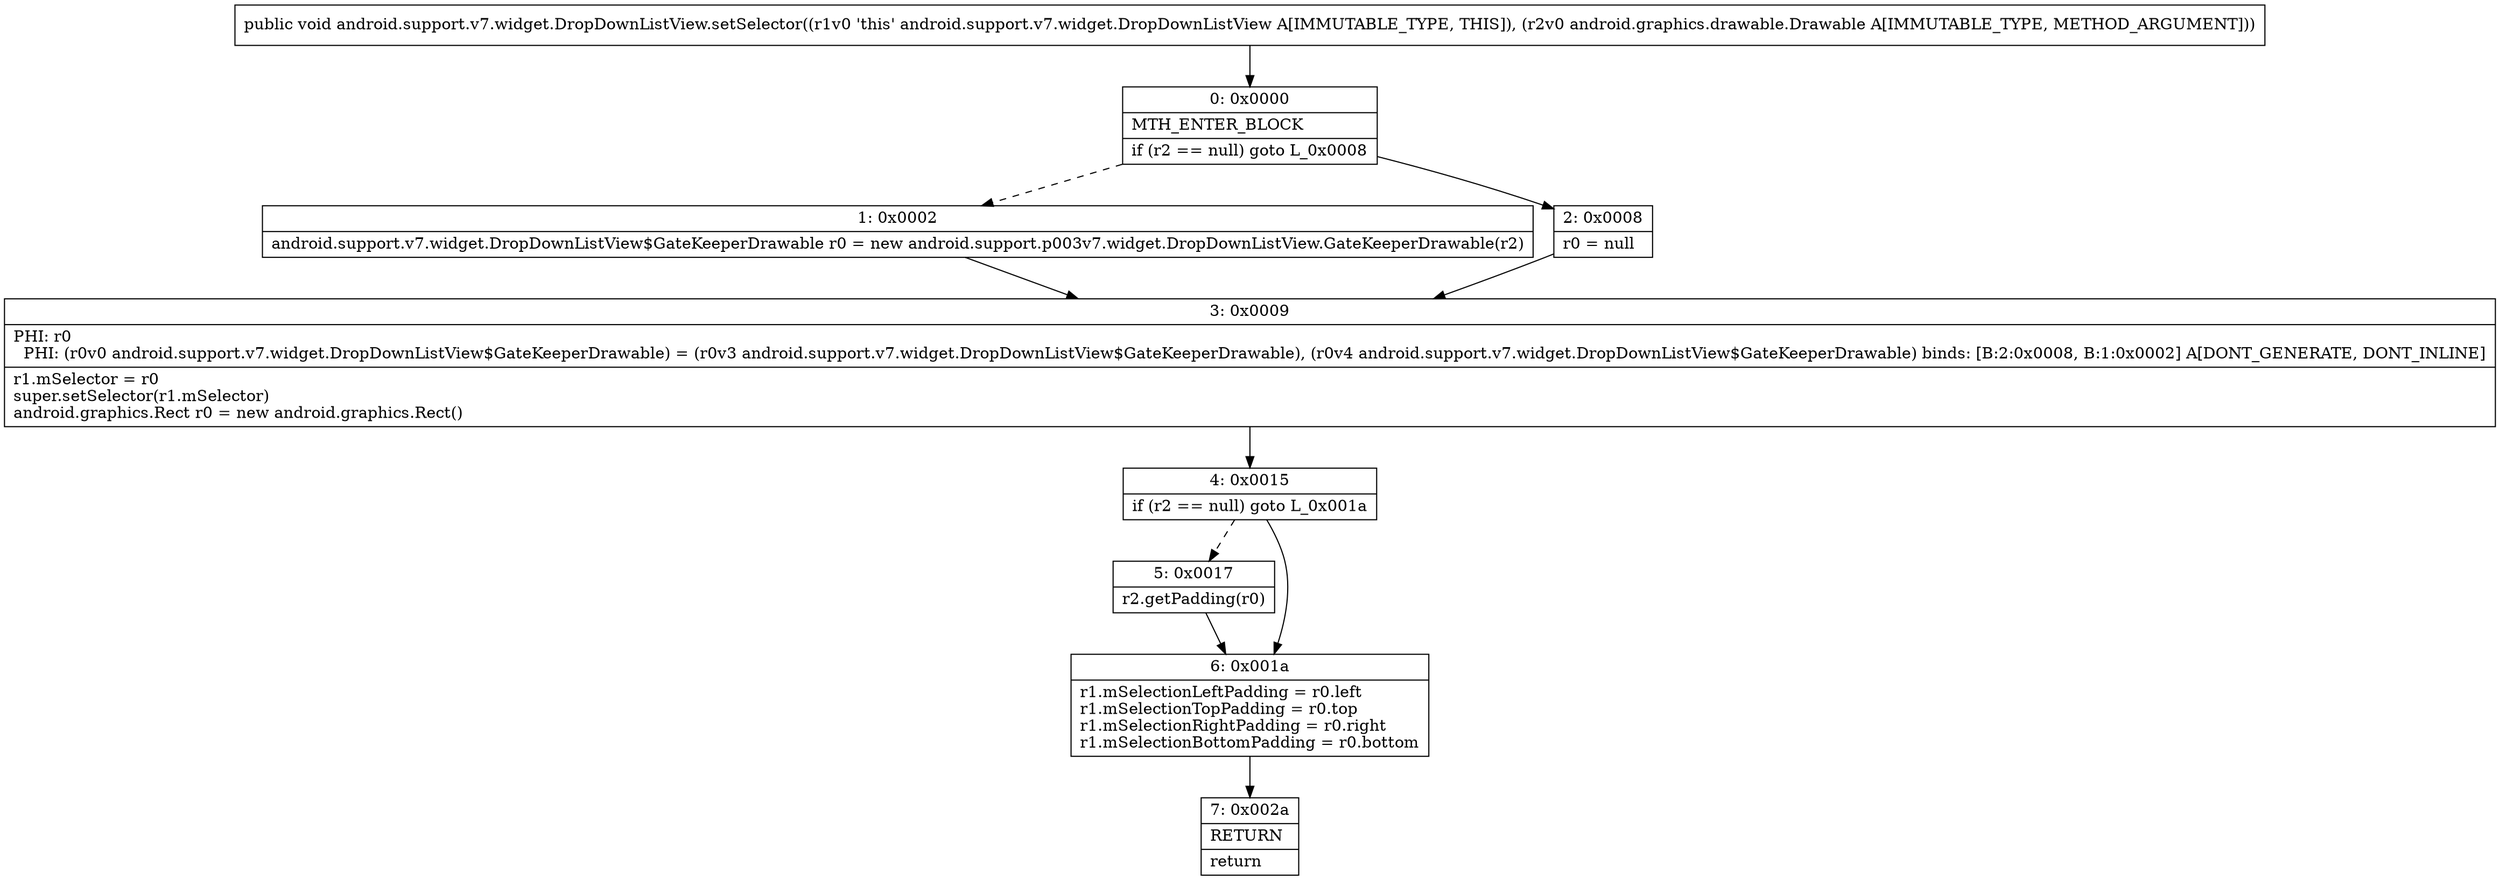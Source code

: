 digraph "CFG forandroid.support.v7.widget.DropDownListView.setSelector(Landroid\/graphics\/drawable\/Drawable;)V" {
Node_0 [shape=record,label="{0\:\ 0x0000|MTH_ENTER_BLOCK\l|if (r2 == null) goto L_0x0008\l}"];
Node_1 [shape=record,label="{1\:\ 0x0002|android.support.v7.widget.DropDownListView$GateKeeperDrawable r0 = new android.support.p003v7.widget.DropDownListView.GateKeeperDrawable(r2)\l}"];
Node_2 [shape=record,label="{2\:\ 0x0008|r0 = null\l}"];
Node_3 [shape=record,label="{3\:\ 0x0009|PHI: r0 \l  PHI: (r0v0 android.support.v7.widget.DropDownListView$GateKeeperDrawable) = (r0v3 android.support.v7.widget.DropDownListView$GateKeeperDrawable), (r0v4 android.support.v7.widget.DropDownListView$GateKeeperDrawable) binds: [B:2:0x0008, B:1:0x0002] A[DONT_GENERATE, DONT_INLINE]\l|r1.mSelector = r0\lsuper.setSelector(r1.mSelector)\landroid.graphics.Rect r0 = new android.graphics.Rect()\l}"];
Node_4 [shape=record,label="{4\:\ 0x0015|if (r2 == null) goto L_0x001a\l}"];
Node_5 [shape=record,label="{5\:\ 0x0017|r2.getPadding(r0)\l}"];
Node_6 [shape=record,label="{6\:\ 0x001a|r1.mSelectionLeftPadding = r0.left\lr1.mSelectionTopPadding = r0.top\lr1.mSelectionRightPadding = r0.right\lr1.mSelectionBottomPadding = r0.bottom\l}"];
Node_7 [shape=record,label="{7\:\ 0x002a|RETURN\l|return\l}"];
MethodNode[shape=record,label="{public void android.support.v7.widget.DropDownListView.setSelector((r1v0 'this' android.support.v7.widget.DropDownListView A[IMMUTABLE_TYPE, THIS]), (r2v0 android.graphics.drawable.Drawable A[IMMUTABLE_TYPE, METHOD_ARGUMENT])) }"];
MethodNode -> Node_0;
Node_0 -> Node_1[style=dashed];
Node_0 -> Node_2;
Node_1 -> Node_3;
Node_2 -> Node_3;
Node_3 -> Node_4;
Node_4 -> Node_5[style=dashed];
Node_4 -> Node_6;
Node_5 -> Node_6;
Node_6 -> Node_7;
}

